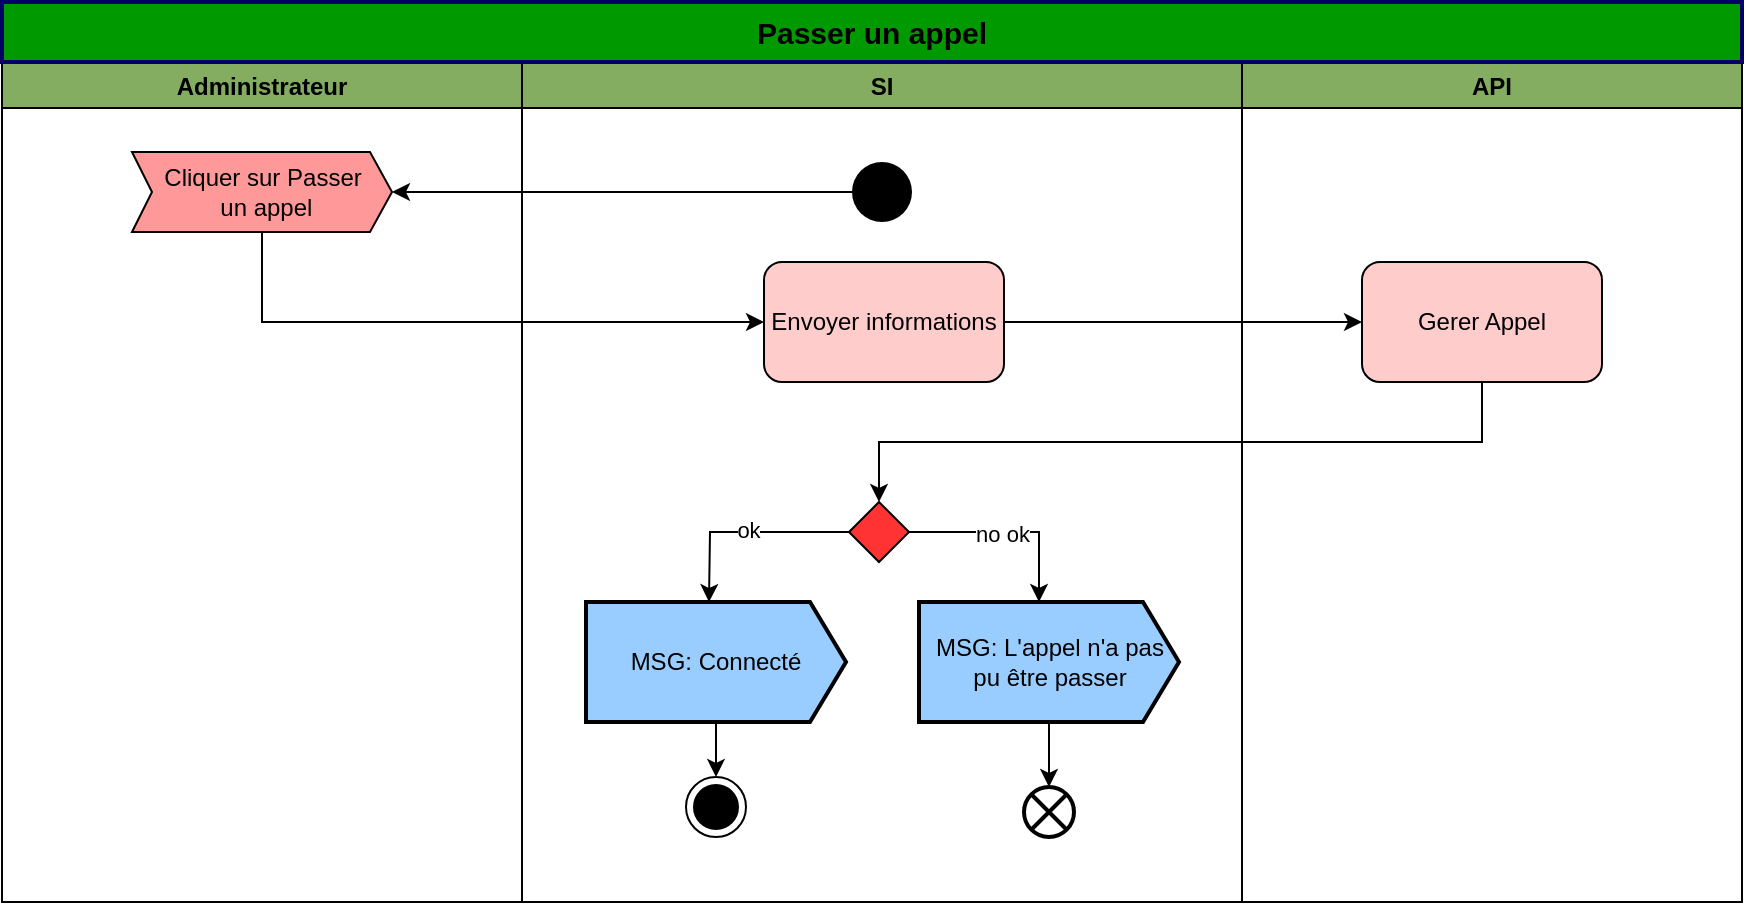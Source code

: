 <mxfile version="13.9.9" type="device"><diagram id="a6tPnrWXmOQUU8M0onfm" name="Page-1"><mxGraphModel dx="1913" dy="806" grid="1" gridSize="10" guides="1" tooltips="1" connect="1" arrows="1" fold="1" page="1" pageScale="1" pageWidth="827" pageHeight="1169" math="0" shadow="0"><root><mxCell id="0"/><mxCell id="1" parent="0"/><mxCell id="ZhN2SlZzb4luaTz0HFPo-1" value="Administrateur" style="swimlane;fillColor=#85AD61;startSize=23;" vertex="1" parent="1"><mxGeometry x="-770" y="60" width="260" height="420" as="geometry"/></mxCell><mxCell id="ZhN2SlZzb4luaTz0HFPo-2" value="&lt;br&gt;Cliquer sur Passer&lt;br&gt;&amp;nbsp;un appel&lt;br&gt;&amp;nbsp;" style="html=1;shadow=0;dashed=0;align=center;verticalAlign=middle;shape=mxgraph.arrows2.arrow;dy=0;dx=11;notch=10;fillColor=#FF9999;" vertex="1" parent="ZhN2SlZzb4luaTz0HFPo-1"><mxGeometry x="65" y="45" width="130" height="40" as="geometry"/></mxCell><mxCell id="ZhN2SlZzb4luaTz0HFPo-4" value="SI" style="swimlane;strokeColor=#000000;fillColor=#85AD61;" vertex="1" parent="1"><mxGeometry x="-510" y="60" width="360" height="420" as="geometry"/></mxCell><mxCell id="ZhN2SlZzb4luaTz0HFPo-5" value="" style="ellipse;fillColor=#000000;strokeColor=none;" vertex="1" parent="ZhN2SlZzb4luaTz0HFPo-4"><mxGeometry x="165" y="50" width="30" height="30" as="geometry"/></mxCell><mxCell id="ZhN2SlZzb4luaTz0HFPo-6" value="Envoyer informations" style="rounded=1;whiteSpace=wrap;html=1;fillColor=#FFCCCC;" vertex="1" parent="ZhN2SlZzb4luaTz0HFPo-4"><mxGeometry x="121" y="100" width="120" height="60" as="geometry"/></mxCell><mxCell id="ZhN2SlZzb4luaTz0HFPo-7" style="edgeStyle=orthogonalEdgeStyle;rounded=0;orthogonalLoop=1;jettySize=auto;html=1;exitX=1;exitY=1;exitDx=0;exitDy=0;entryX=0.5;entryY=0;entryDx=0;entryDy=0;" edge="1" parent="ZhN2SlZzb4luaTz0HFPo-4" source="ZhN2SlZzb4luaTz0HFPo-11"><mxGeometry relative="1" as="geometry"><Array as="points"><mxPoint x="186.5" y="235"/><mxPoint x="258.5" y="235"/></Array><mxPoint x="258.5" y="270" as="targetPoint"/></mxGeometry></mxCell><mxCell id="ZhN2SlZzb4luaTz0HFPo-8" value="no ok" style="edgeLabel;html=1;align=center;verticalAlign=middle;resizable=0;points=[];" vertex="1" connectable="0" parent="ZhN2SlZzb4luaTz0HFPo-7"><mxGeometry x="0.061" y="-1" relative="1" as="geometry"><mxPoint as="offset"/></mxGeometry></mxCell><mxCell id="ZhN2SlZzb4luaTz0HFPo-9" style="edgeStyle=orthogonalEdgeStyle;rounded=0;orthogonalLoop=1;jettySize=auto;html=1;exitX=0;exitY=0.5;exitDx=0;exitDy=0;entryX=0.5;entryY=0;entryDx=0;entryDy=0;" edge="1" parent="ZhN2SlZzb4luaTz0HFPo-4" source="ZhN2SlZzb4luaTz0HFPo-11"><mxGeometry relative="1" as="geometry"><mxPoint x="93.5" y="270" as="targetPoint"/></mxGeometry></mxCell><mxCell id="ZhN2SlZzb4luaTz0HFPo-10" value="ok" style="edgeLabel;html=1;align=center;verticalAlign=middle;resizable=0;points=[];" vertex="1" connectable="0" parent="ZhN2SlZzb4luaTz0HFPo-9"><mxGeometry x="-0.029" y="-1" relative="1" as="geometry"><mxPoint as="offset"/></mxGeometry></mxCell><mxCell id="ZhN2SlZzb4luaTz0HFPo-11" value="" style="rhombus;fillColor=#FF3333;" vertex="1" parent="ZhN2SlZzb4luaTz0HFPo-4"><mxGeometry x="163.5" y="220" width="30" height="30" as="geometry"/></mxCell><mxCell id="ZhN2SlZzb4luaTz0HFPo-12" value="" style="ellipse;html=1;shape=endState;fillColor=#000000;strokeColor=#000000;" vertex="1" parent="ZhN2SlZzb4luaTz0HFPo-4"><mxGeometry x="82" y="357.5" width="30" height="30" as="geometry"/></mxCell><mxCell id="ZhN2SlZzb4luaTz0HFPo-30" style="edgeStyle=orthogonalEdgeStyle;rounded=0;orthogonalLoop=1;jettySize=auto;html=1;exitX=0.5;exitY=1;exitDx=0;exitDy=0;exitPerimeter=0;entryX=0.5;entryY=0;entryDx=0;entryDy=0;" edge="1" parent="ZhN2SlZzb4luaTz0HFPo-4" source="ZhN2SlZzb4luaTz0HFPo-14" target="ZhN2SlZzb4luaTz0HFPo-12"><mxGeometry relative="1" as="geometry"/></mxCell><mxCell id="ZhN2SlZzb4luaTz0HFPo-14" value="MSG: Connecté" style="html=1;shape=mxgraph.sysml.sendSigAct;strokeWidth=2;whiteSpace=wrap;align=center;fillColor=#99CCFF;" vertex="1" parent="ZhN2SlZzb4luaTz0HFPo-4"><mxGeometry x="32" y="270" width="130" height="60" as="geometry"/></mxCell><mxCell id="ZhN2SlZzb4luaTz0HFPo-15" style="edgeStyle=orthogonalEdgeStyle;rounded=0;orthogonalLoop=1;jettySize=auto;html=1;exitX=0.5;exitY=1;exitDx=0;exitDy=0;exitPerimeter=0;entryX=0.5;entryY=0;entryDx=0;entryDy=0;entryPerimeter=0;" edge="1" parent="ZhN2SlZzb4luaTz0HFPo-4" source="ZhN2SlZzb4luaTz0HFPo-16" target="ZhN2SlZzb4luaTz0HFPo-17"><mxGeometry relative="1" as="geometry"/></mxCell><mxCell id="ZhN2SlZzb4luaTz0HFPo-16" value="&lt;span&gt;MSG: L'appel n'a pas pu être passer&lt;/span&gt;" style="html=1;shape=mxgraph.sysml.sendSigAct;strokeWidth=2;whiteSpace=wrap;align=center;fillColor=#99CCFF;" vertex="1" parent="ZhN2SlZzb4luaTz0HFPo-4"><mxGeometry x="198.5" y="270" width="130" height="60" as="geometry"/></mxCell><mxCell id="ZhN2SlZzb4luaTz0HFPo-17" value="" style="html=1;shape=mxgraph.sysml.flowFinal;strokeWidth=2;verticalLabelPosition=bottom;verticalAlignment=top;" vertex="1" parent="ZhN2SlZzb4luaTz0HFPo-4"><mxGeometry x="251" y="362.5" width="25" height="25" as="geometry"/></mxCell><mxCell id="ZhN2SlZzb4luaTz0HFPo-20" value="API" style="swimlane;fillColor=#85AD61;" vertex="1" parent="1"><mxGeometry x="-150" y="60" width="250" height="420" as="geometry"/></mxCell><mxCell id="ZhN2SlZzb4luaTz0HFPo-28" value="Gerer Appel" style="rounded=1;whiteSpace=wrap;html=1;fillColor=#FFCCCC;" vertex="1" parent="ZhN2SlZzb4luaTz0HFPo-20"><mxGeometry x="60" y="100" width="120" height="60" as="geometry"/></mxCell><mxCell id="ZhN2SlZzb4luaTz0HFPo-22" style="edgeStyle=orthogonalEdgeStyle;rounded=0;orthogonalLoop=1;jettySize=auto;html=1;exitX=0;exitY=0.5;exitDx=0;exitDy=0;entryX=1;entryY=0.5;entryDx=0;entryDy=0;entryPerimeter=0;" edge="1" parent="1" source="ZhN2SlZzb4luaTz0HFPo-5" target="ZhN2SlZzb4luaTz0HFPo-2"><mxGeometry relative="1" as="geometry"/></mxCell><mxCell id="ZhN2SlZzb4luaTz0HFPo-23" style="edgeStyle=orthogonalEdgeStyle;rounded=0;orthogonalLoop=1;jettySize=auto;html=1;exitX=0;exitY=0;exitDx=119;exitDy=40;exitPerimeter=0;" edge="1" parent="1" source="ZhN2SlZzb4luaTz0HFPo-2"><mxGeometry relative="1" as="geometry"><mxPoint x="-389" y="190" as="targetPoint"/><Array as="points"><mxPoint x="-640" y="145"/><mxPoint x="-640" y="190"/><mxPoint x="-389" y="190"/></Array></mxGeometry></mxCell><mxCell id="ZhN2SlZzb4luaTz0HFPo-25" value="&lt;font style=&quot;font-size: 15px&quot;&gt;&lt;b&gt;Passer un appel&lt;/b&gt;&lt;/font&gt;" style="rounded=0;whiteSpace=wrap;html=1;fillColor=#009900;strokeWidth=2;strokeColor=#000066;" vertex="1" parent="1"><mxGeometry x="-770" y="30" width="870" height="30" as="geometry"/></mxCell><mxCell id="ZhN2SlZzb4luaTz0HFPo-29" style="edgeStyle=orthogonalEdgeStyle;rounded=0;orthogonalLoop=1;jettySize=auto;html=1;exitX=1;exitY=0.5;exitDx=0;exitDy=0;entryX=0;entryY=0.5;entryDx=0;entryDy=0;" edge="1" parent="1" source="ZhN2SlZzb4luaTz0HFPo-6" target="ZhN2SlZzb4luaTz0HFPo-28"><mxGeometry relative="1" as="geometry"/></mxCell><mxCell id="ZhN2SlZzb4luaTz0HFPo-31" style="edgeStyle=orthogonalEdgeStyle;rounded=0;orthogonalLoop=1;jettySize=auto;html=1;exitX=0.5;exitY=1;exitDx=0;exitDy=0;entryX=0.5;entryY=0;entryDx=0;entryDy=0;" edge="1" parent="1" source="ZhN2SlZzb4luaTz0HFPo-28" target="ZhN2SlZzb4luaTz0HFPo-11"><mxGeometry relative="1" as="geometry"/></mxCell></root></mxGraphModel></diagram></mxfile>